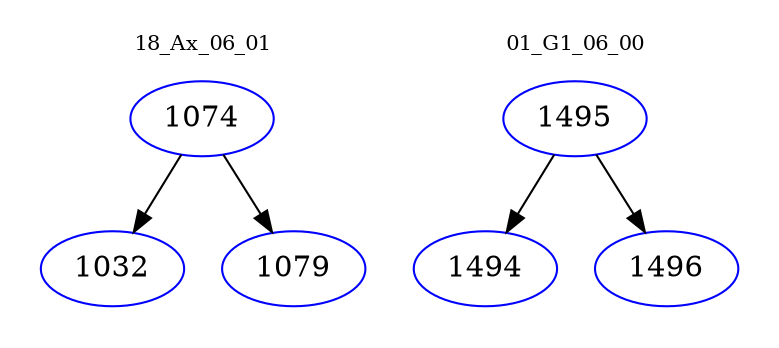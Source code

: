 digraph{
subgraph cluster_0 {
color = white
label = "18_Ax_06_01";
fontsize=10;
T0_1074 [label="1074", color="blue"]
T0_1074 -> T0_1032 [color="black"]
T0_1032 [label="1032", color="blue"]
T0_1074 -> T0_1079 [color="black"]
T0_1079 [label="1079", color="blue"]
}
subgraph cluster_1 {
color = white
label = "01_G1_06_00";
fontsize=10;
T1_1495 [label="1495", color="blue"]
T1_1495 -> T1_1494 [color="black"]
T1_1494 [label="1494", color="blue"]
T1_1495 -> T1_1496 [color="black"]
T1_1496 [label="1496", color="blue"]
}
}
